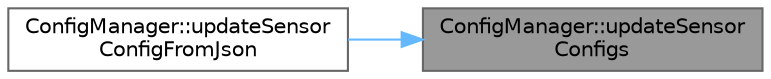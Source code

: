 digraph "ConfigManager::updateSensorConfigs"
{
 // LATEX_PDF_SIZE
  bgcolor="transparent";
  edge [fontname=Helvetica,fontsize=10,labelfontname=Helvetica,labelfontsize=10];
  node [fontname=Helvetica,fontsize=10,shape=box,height=0.2,width=0.4];
  rankdir="RL";
  Node1 [id="Node000001",label="ConfigManager::updateSensor\lConfigs",height=0.2,width=0.4,color="gray40", fillcolor="grey60", style="filled", fontcolor="black",tooltip=" "];
  Node1 -> Node2 [id="edge1_Node000001_Node000002",dir="back",color="steelblue1",style="solid",tooltip=" "];
  Node2 [id="Node000002",label="ConfigManager::updateSensor\lConfigFromJson",height=0.2,width=0.4,color="grey40", fillcolor="white", style="filled",URL="$class_config_manager.html#a97cf9da828f2d27c76ece9371651ff77",tooltip=" "];
}

